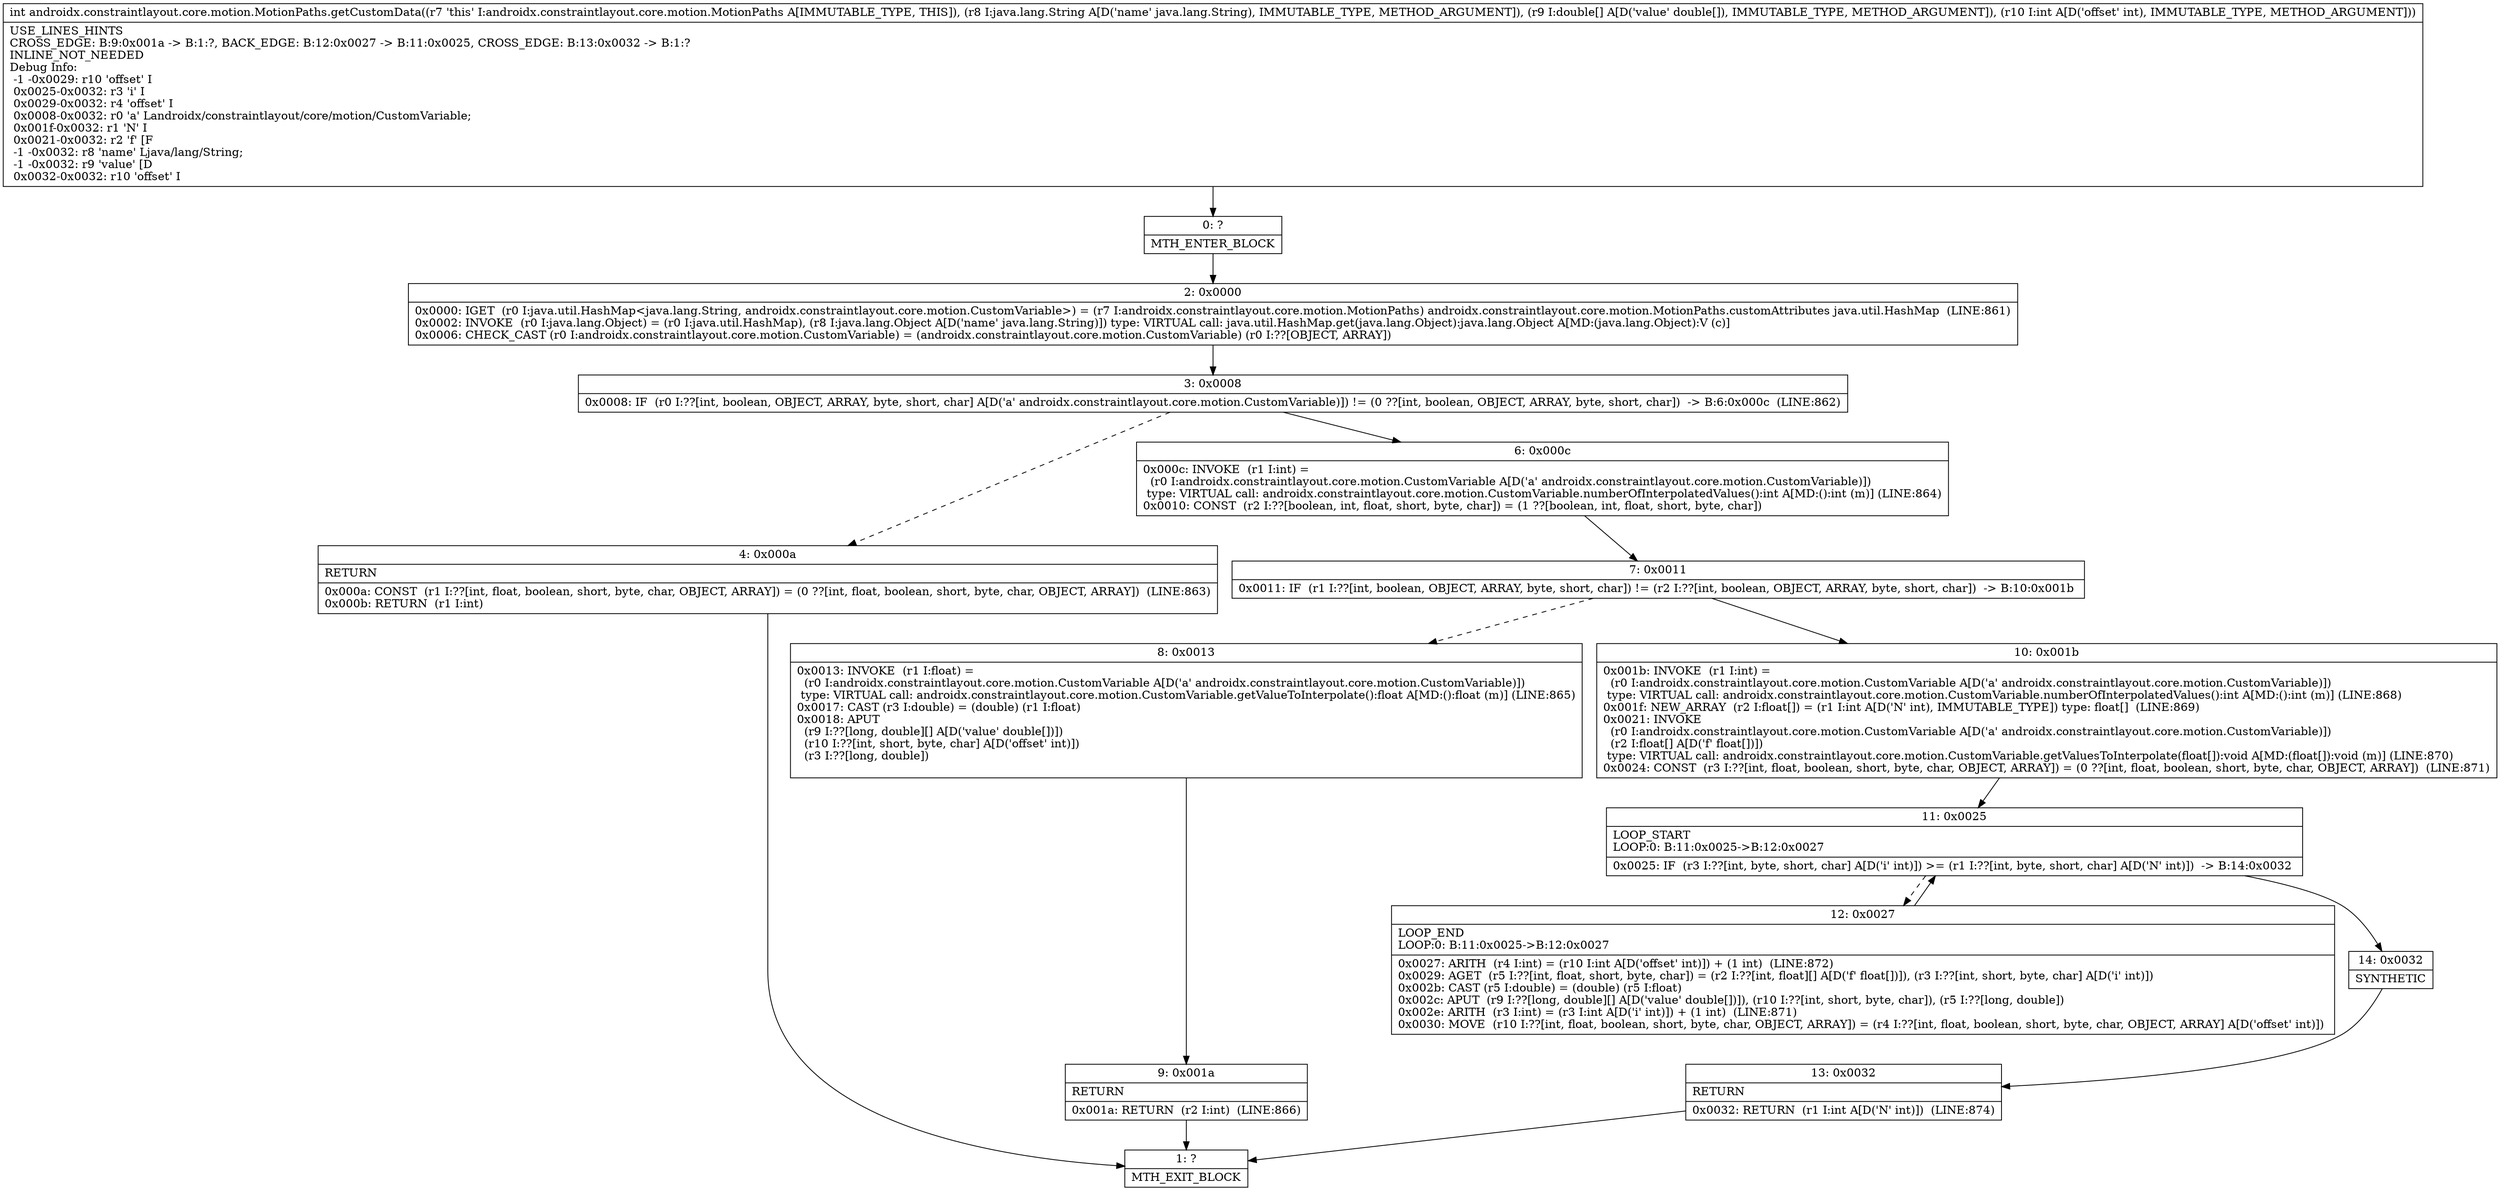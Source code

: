 digraph "CFG forandroidx.constraintlayout.core.motion.MotionPaths.getCustomData(Ljava\/lang\/String;[DI)I" {
Node_0 [shape=record,label="{0\:\ ?|MTH_ENTER_BLOCK\l}"];
Node_2 [shape=record,label="{2\:\ 0x0000|0x0000: IGET  (r0 I:java.util.HashMap\<java.lang.String, androidx.constraintlayout.core.motion.CustomVariable\>) = (r7 I:androidx.constraintlayout.core.motion.MotionPaths) androidx.constraintlayout.core.motion.MotionPaths.customAttributes java.util.HashMap  (LINE:861)\l0x0002: INVOKE  (r0 I:java.lang.Object) = (r0 I:java.util.HashMap), (r8 I:java.lang.Object A[D('name' java.lang.String)]) type: VIRTUAL call: java.util.HashMap.get(java.lang.Object):java.lang.Object A[MD:(java.lang.Object):V (c)]\l0x0006: CHECK_CAST (r0 I:androidx.constraintlayout.core.motion.CustomVariable) = (androidx.constraintlayout.core.motion.CustomVariable) (r0 I:??[OBJECT, ARRAY]) \l}"];
Node_3 [shape=record,label="{3\:\ 0x0008|0x0008: IF  (r0 I:??[int, boolean, OBJECT, ARRAY, byte, short, char] A[D('a' androidx.constraintlayout.core.motion.CustomVariable)]) != (0 ??[int, boolean, OBJECT, ARRAY, byte, short, char])  \-\> B:6:0x000c  (LINE:862)\l}"];
Node_4 [shape=record,label="{4\:\ 0x000a|RETURN\l|0x000a: CONST  (r1 I:??[int, float, boolean, short, byte, char, OBJECT, ARRAY]) = (0 ??[int, float, boolean, short, byte, char, OBJECT, ARRAY])  (LINE:863)\l0x000b: RETURN  (r1 I:int) \l}"];
Node_1 [shape=record,label="{1\:\ ?|MTH_EXIT_BLOCK\l}"];
Node_6 [shape=record,label="{6\:\ 0x000c|0x000c: INVOKE  (r1 I:int) = \l  (r0 I:androidx.constraintlayout.core.motion.CustomVariable A[D('a' androidx.constraintlayout.core.motion.CustomVariable)])\l type: VIRTUAL call: androidx.constraintlayout.core.motion.CustomVariable.numberOfInterpolatedValues():int A[MD:():int (m)] (LINE:864)\l0x0010: CONST  (r2 I:??[boolean, int, float, short, byte, char]) = (1 ??[boolean, int, float, short, byte, char]) \l}"];
Node_7 [shape=record,label="{7\:\ 0x0011|0x0011: IF  (r1 I:??[int, boolean, OBJECT, ARRAY, byte, short, char]) != (r2 I:??[int, boolean, OBJECT, ARRAY, byte, short, char])  \-\> B:10:0x001b \l}"];
Node_8 [shape=record,label="{8\:\ 0x0013|0x0013: INVOKE  (r1 I:float) = \l  (r0 I:androidx.constraintlayout.core.motion.CustomVariable A[D('a' androidx.constraintlayout.core.motion.CustomVariable)])\l type: VIRTUAL call: androidx.constraintlayout.core.motion.CustomVariable.getValueToInterpolate():float A[MD:():float (m)] (LINE:865)\l0x0017: CAST (r3 I:double) = (double) (r1 I:float) \l0x0018: APUT  \l  (r9 I:??[long, double][] A[D('value' double[])])\l  (r10 I:??[int, short, byte, char] A[D('offset' int)])\l  (r3 I:??[long, double])\l \l}"];
Node_9 [shape=record,label="{9\:\ 0x001a|RETURN\l|0x001a: RETURN  (r2 I:int)  (LINE:866)\l}"];
Node_10 [shape=record,label="{10\:\ 0x001b|0x001b: INVOKE  (r1 I:int) = \l  (r0 I:androidx.constraintlayout.core.motion.CustomVariable A[D('a' androidx.constraintlayout.core.motion.CustomVariable)])\l type: VIRTUAL call: androidx.constraintlayout.core.motion.CustomVariable.numberOfInterpolatedValues():int A[MD:():int (m)] (LINE:868)\l0x001f: NEW_ARRAY  (r2 I:float[]) = (r1 I:int A[D('N' int), IMMUTABLE_TYPE]) type: float[]  (LINE:869)\l0x0021: INVOKE  \l  (r0 I:androidx.constraintlayout.core.motion.CustomVariable A[D('a' androidx.constraintlayout.core.motion.CustomVariable)])\l  (r2 I:float[] A[D('f' float[])])\l type: VIRTUAL call: androidx.constraintlayout.core.motion.CustomVariable.getValuesToInterpolate(float[]):void A[MD:(float[]):void (m)] (LINE:870)\l0x0024: CONST  (r3 I:??[int, float, boolean, short, byte, char, OBJECT, ARRAY]) = (0 ??[int, float, boolean, short, byte, char, OBJECT, ARRAY])  (LINE:871)\l}"];
Node_11 [shape=record,label="{11\:\ 0x0025|LOOP_START\lLOOP:0: B:11:0x0025\-\>B:12:0x0027\l|0x0025: IF  (r3 I:??[int, byte, short, char] A[D('i' int)]) \>= (r1 I:??[int, byte, short, char] A[D('N' int)])  \-\> B:14:0x0032 \l}"];
Node_12 [shape=record,label="{12\:\ 0x0027|LOOP_END\lLOOP:0: B:11:0x0025\-\>B:12:0x0027\l|0x0027: ARITH  (r4 I:int) = (r10 I:int A[D('offset' int)]) + (1 int)  (LINE:872)\l0x0029: AGET  (r5 I:??[int, float, short, byte, char]) = (r2 I:??[int, float][] A[D('f' float[])]), (r3 I:??[int, short, byte, char] A[D('i' int)]) \l0x002b: CAST (r5 I:double) = (double) (r5 I:float) \l0x002c: APUT  (r9 I:??[long, double][] A[D('value' double[])]), (r10 I:??[int, short, byte, char]), (r5 I:??[long, double]) \l0x002e: ARITH  (r3 I:int) = (r3 I:int A[D('i' int)]) + (1 int)  (LINE:871)\l0x0030: MOVE  (r10 I:??[int, float, boolean, short, byte, char, OBJECT, ARRAY]) = (r4 I:??[int, float, boolean, short, byte, char, OBJECT, ARRAY] A[D('offset' int)]) \l}"];
Node_14 [shape=record,label="{14\:\ 0x0032|SYNTHETIC\l}"];
Node_13 [shape=record,label="{13\:\ 0x0032|RETURN\l|0x0032: RETURN  (r1 I:int A[D('N' int)])  (LINE:874)\l}"];
MethodNode[shape=record,label="{int androidx.constraintlayout.core.motion.MotionPaths.getCustomData((r7 'this' I:androidx.constraintlayout.core.motion.MotionPaths A[IMMUTABLE_TYPE, THIS]), (r8 I:java.lang.String A[D('name' java.lang.String), IMMUTABLE_TYPE, METHOD_ARGUMENT]), (r9 I:double[] A[D('value' double[]), IMMUTABLE_TYPE, METHOD_ARGUMENT]), (r10 I:int A[D('offset' int), IMMUTABLE_TYPE, METHOD_ARGUMENT]))  | USE_LINES_HINTS\lCROSS_EDGE: B:9:0x001a \-\> B:1:?, BACK_EDGE: B:12:0x0027 \-\> B:11:0x0025, CROSS_EDGE: B:13:0x0032 \-\> B:1:?\lINLINE_NOT_NEEDED\lDebug Info:\l  \-1 \-0x0029: r10 'offset' I\l  0x0025\-0x0032: r3 'i' I\l  0x0029\-0x0032: r4 'offset' I\l  0x0008\-0x0032: r0 'a' Landroidx\/constraintlayout\/core\/motion\/CustomVariable;\l  0x001f\-0x0032: r1 'N' I\l  0x0021\-0x0032: r2 'f' [F\l  \-1 \-0x0032: r8 'name' Ljava\/lang\/String;\l  \-1 \-0x0032: r9 'value' [D\l  0x0032\-0x0032: r10 'offset' I\l}"];
MethodNode -> Node_0;Node_0 -> Node_2;
Node_2 -> Node_3;
Node_3 -> Node_4[style=dashed];
Node_3 -> Node_6;
Node_4 -> Node_1;
Node_6 -> Node_7;
Node_7 -> Node_8[style=dashed];
Node_7 -> Node_10;
Node_8 -> Node_9;
Node_9 -> Node_1;
Node_10 -> Node_11;
Node_11 -> Node_12[style=dashed];
Node_11 -> Node_14;
Node_12 -> Node_11;
Node_14 -> Node_13;
Node_13 -> Node_1;
}


